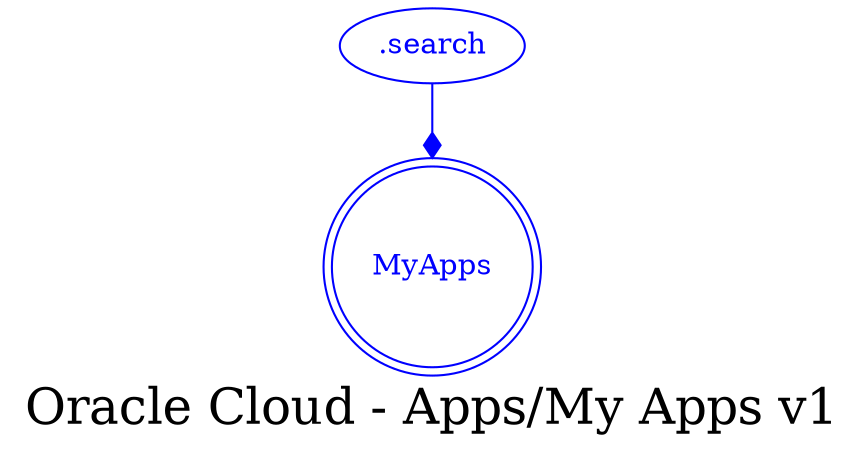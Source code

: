 digraph LexiconGraph {
graph[label="Oracle Cloud - Apps/My Apps v1", fontsize=24]
splines=true
"MyApps" [color=blue, fontcolor=blue, shape=doublecircle]
".search" -> "MyApps" [color=blue, fontcolor=blue, arrowhead=diamond, arrowtail=none]
".search" [color=blue, fontcolor=blue, shape=ellipse]
}
